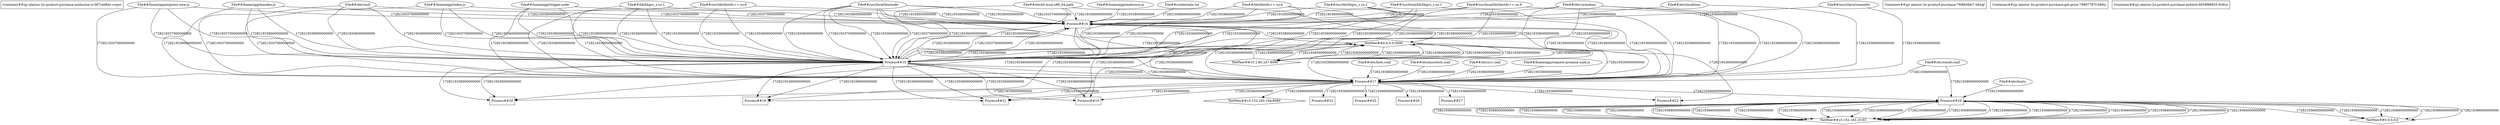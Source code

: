 digraph G {
"Container##zjy-alastor-2n-product-purchase-authorize-cc-8f7c4d84c-crqwr" [shape="box"];
"File##/dev/null" [shape="ellipse"];
"File##/dev/urandom" [shape="ellipse"];
"File##/etc/ld-musl-x86_64.path" [shape="ellipse"];
"File##/etc/localtime" [shape="ellipse"];
"File##/home/app/express-new.js" [shape="ellipse"];
"File##/home/app/handler.js" [shape="ellipse"];
"File##/home/app/index.js" [shape="ellipse"];
"File##/home/app/malicious.js" [shape="ellipse"];
"File##/home/app/trigger.node" [shape="ellipse"];
"File##/lib/libgcc_s.so.1" [shape="ellipse"];
"File##/lib/libstdc++.so.6" [shape="ellipse"];
"File##/usr/lib/libgcc_s.so.1" [shape="ellipse"];
"File##/usr/lib/libstdc++.so.6" [shape="ellipse"];
"File##/usr/local/bin/node" [shape="ellipse"];
"File##/usr/local/lib/libgcc_s.so.1" [shape="ellipse"];
"File##/usr/local/lib/libstdc++.so.6" [shape="ellipse"];
"File##/usr/share/zoneinfo/" [shape="ellipse"];
"File##credentials.txt" [shape="ellipse"];
"NetPeer##0.0.0.0:3000" [shape="diamond"];
"NetPeer##10.1.80.247:8080" [shape="diamond"];
"Process##16" [shape="box"];
"Process##17" [shape="box"];
"Process##18" [shape="box"];
"Process##19" [shape="box"];
"Process##20" [shape="box"];
"Process##21" [shape="box"];
"Process##22" [shape="box"];
"File##/etc/ld-musl-x86_64.path" -> "Process##16" [label="1728219336000000000"];
"File##/lib/libstdc++.so.6" -> "Process##16" [label="1728219336000000000"];
"File##/usr/local/lib/libstdc++.so.6" -> "Process##16" [label="1728219336000000000"];
"File##/usr/lib/libstdc++.so.6" -> "Process##16" [label="1728219336000000000"];
"File##/lib/libgcc_s.so.1" -> "Process##16" [label="1728219336000000000"];
"File##/usr/local/lib/libgcc_s.so.1" -> "Process##16" [label="1728219336000000000"];
"File##/usr/lib/libgcc_s.so.1" -> "Process##16" [label="1728219336000000000"];
"Process##16" -> "Process##17" [label="1728219336000000000"];
"Process##16" -> "Process##18" [label="1728219336000000000"];
"Process##16" -> "Process##19" [label="1728219336000000000"];
"Process##16" -> "Process##20" [label="1728219336000000000"];
"Process##16" -> "Process##21" [label="1728219336000000000"];
"File##/usr/local/bin/node" -> "Process##16" [label="1728219336000000000"];
"File##/usr/local/bin/node" -> "Process##16" [label="1728219337000000000"];
"File##/dev/urandom" -> "Process##16" [label="1728219336000000000"];
"Process##16" -> "Process##22" [label="1728219336000000000"];
"File##/dev/null" -> "Process##16" [label="1728219337000000000"];
"File##/home/app/index.js" -> "Process##16" [label="1728219337000000000"];
"File##/home/app/express-new.js" -> "Process##16" [label="1728219337000000000"];
"File##/home/app/trigger.node" -> "Process##16" [label="1728219338000000000"];
"File##/home/app/handler.js" -> "Process##16" [label="1728219338000000000"];
"File##/home/app/malicious.js" -> "Process##16" [label="1728219338000000000"];
"Process##16" -> "NetPeer##0.0.0.0:3000" [label="1728219338000000000"];
"NetPeer##0.0.0.0:3000" -> "Process##16" [label="1728219338000000000"];
"NetPeer##0.0.0.0:3000" -> "NetPeer##10.1.80.247:8080" [label="1728219366000000000"];
"NetPeer##0.0.0.0:3000" -> "NetPeer##10.1.80.247:8080" [label="1728219366000000000"];
"NetPeer##10.1.80.247:8080" -> "NetPeer##0.0.0.0:3000" [label="1728219366000000000"];
"NetPeer##10.1.80.247:8080" -> "NetPeer##0.0.0.0:3000" [label="1728219366000000000"];
"File##credentials.txt" -> "Process##16" [label="1728219366000000000"];
"File##/etc/localtime" -> "Process##16" [label="1728219366000000000"];
"File##/usr/share/zoneinfo/" -> "Process##16" [label="1728219366000000000"];
"Container##zjy-alastor-2n-product-purchase-76f665fdc7-d4xqf" [shape="box"];
"File##/dev/null" [shape="ellipse"];
"File##/dev/urandom" [shape="ellipse"];
"File##/etc/host.conf" [shape="ellipse"];
"File##/etc/hosts" [shape="ellipse"];
"File##/etc/ld-musl-x86_64.path" [shape="ellipse"];
"File##/etc/localtime" [shape="ellipse"];
"File##/etc/nsswitch.conf" [shape="ellipse"];
"File##/etc/resolv.conf" [shape="ellipse"];
"File##/etc/svc.conf" [shape="ellipse"];
"File##/home/app/express-new.js" [shape="ellipse"];
"File##/home/app/handler.js" [shape="ellipse"];
"File##/home/app/index.js" [shape="ellipse"];
"File##/home/app/request-promise-uuid.js" [shape="ellipse"];
"File##/home/app/trigger.node" [shape="ellipse"];
"File##/lib/libgcc_s.so.1" [shape="ellipse"];
"File##/lib/libstdc++.so.6" [shape="ellipse"];
"File##/usr/lib/libgcc_s.so.1" [shape="ellipse"];
"File##/usr/lib/libstdc++.so.6" [shape="ellipse"];
"File##/usr/local/bin/node" [shape="ellipse"];
"File##/usr/local/lib/libgcc_s.so.1" [shape="ellipse"];
"File##/usr/local/lib/libstdc++.so.6" [shape="ellipse"];
"File##/usr/share/zoneinfo/" [shape="ellipse"];
"NetPeer##0.0.0.0:0" [shape="diamond"];
"NetPeer##0.0.0.0:3000" [shape="diamond"];
"NetPeer##10.1.80.247:8080" [shape="diamond"];
"NetPeer##10.152.183.10:53" [shape="diamond"];
"NetPeer##10.152.183.194:8080" [shape="diamond"];
"Process##17" [shape="box"];
"Process##18" [shape="box"];
"Process##19" [shape="box"];
"Process##20" [shape="box"];
"Process##21" [shape="box"];
"Process##22" [shape="box"];
"Process##23" [shape="box"];
"Process##25" [shape="box"];
"Process##26" [shape="box"];
"Process##27" [shape="box"];
"Process##28" [shape="box"];
"File##/etc/ld-musl-x86_64.path" -> "Process##17" [label="1728219336000000000"];
"File##/lib/libstdc++.so.6" -> "Process##17" [label="1728219336000000000"];
"File##/usr/local/lib/libstdc++.so.6" -> "Process##17" [label="1728219336000000000"];
"File##/usr/lib/libstdc++.so.6" -> "Process##17" [label="1728219336000000000"];
"File##/lib/libgcc_s.so.1" -> "Process##17" [label="1728219336000000000"];
"File##/usr/local/lib/libgcc_s.so.1" -> "Process##17" [label="1728219336000000000"];
"File##/usr/lib/libgcc_s.so.1" -> "Process##17" [label="1728219336000000000"];
"Process##17" -> "Process##18" [label="1728219336000000000"];
"Process##17" -> "Process##19" [label="1728219336000000000"];
"Process##17" -> "Process##20" [label="1728219336000000000"];
"Process##17" -> "Process##21" [label="1728219336000000000"];
"Process##17" -> "Process##22" [label="1728219336000000000"];
"File##/usr/local/bin/node" -> "Process##17" [label="1728219336000000000"];
"File##/usr/local/bin/node" -> "Process##17" [label="1728219337000000000"];
"File##/dev/urandom" -> "Process##17" [label="1728219336000000000"];
"File##/dev/urandom" -> "Process##17" [label="1728219366000000000"];
"Process##17" -> "Process##23" [label="1728219336000000000"];
"File##/dev/null" -> "Process##17" [label="1728219337000000000"];
"File##/home/app/index.js" -> "Process##17" [label="1728219337000000000"];
"File##/home/app/express-new.js" -> "Process##17" [label="1728219337000000000"];
"File##/home/app/trigger.node" -> "Process##17" [label="1728219338000000000"];
"File##/home/app/handler.js" -> "Process##17" [label="1728219338000000000"];
"File##/home/app/request-promise-uuid.js" -> "Process##17" [label="1728219338000000000"];
"Process##17" -> "NetPeer##0.0.0.0:3000" [label="1728219339000000000"];
"NetPeer##0.0.0.0:3000" -> "Process##17" [label="1728219339000000000"];
"NetPeer##0.0.0.0:3000" -> "NetPeer##10.1.80.247:8080" [label="1728219365000000000"];
"NetPeer##0.0.0.0:3000" -> "NetPeer##10.1.80.247:8080" [label="1728219365000000000"];
"NetPeer##10.1.80.247:8080" -> "NetPeer##0.0.0.0:3000" [label="1728219365000000000"];
"NetPeer##10.1.80.247:8080" -> "NetPeer##0.0.0.0:3000" [label="1728219365000000000"];
"File##/etc/resolv.conf" -> "Process##17" [label="1728219366000000000"];
"File##/etc/nsswitch.conf" -> "Process##17" [label="1728219366000000000"];
"File##/etc/host.conf" -> "Process##17" [label="1728219366000000000"];
"File##/etc/svc.conf" -> "Process##17" [label="1728219366000000000"];
"Process##17" -> "Process##25" [label="1728219366000000000"];
"Process##17" -> "Process##26" [label="1728219366000000000"];
"Process##17" -> "Process##27" [label="1728219366000000000"];
"Process##17" -> "Process##28" [label="1728219366000000000"];
"Process##17" -> "NetPeer##10.152.183.194:8080" [label="1728219366000000000"];
"File##/etc/localtime" -> "Process##17" [label="1728219366000000000"];
"File##/usr/share/zoneinfo/" -> "Process##17" [label="1728219366000000000"];
"File##/etc/hosts" -> "Process##28" [label="1728219366000000000"];
"File##/etc/resolv.conf" -> "Process##28" [label="1728219366000000000"];
"Process##28" -> "NetPeer##0.0.0.0:0" [label="1728219366000000000"];
"Process##28" -> "NetPeer##0.0.0.0:0" [label="1728219366000000000"];
"Process##28" -> "NetPeer##0.0.0.0:0" [label="1728219366000000000"];
"Process##28" -> "NetPeer##0.0.0.0:0" [label="1728219366000000000"];
"Process##28" -> "NetPeer##0.0.0.0:0" [label="1728219366000000000"];
"Process##28" -> "NetPeer##10.152.183.10:53" [label="1728219366000000000"];
"Process##28" -> "NetPeer##10.152.183.10:53" [label="1728219366000000000"];
"Process##28" -> "NetPeer##10.152.183.10:53" [label="1728219366000000000"];
"Process##28" -> "NetPeer##10.152.183.10:53" [label="1728219366000000000"];
"Process##28" -> "NetPeer##10.152.183.10:53" [label="1728219366000000000"];
"Process##28" -> "NetPeer##10.152.183.10:53" [label="1728219366000000000"];
"Process##28" -> "NetPeer##10.152.183.10:53" [label="1728219366000000000"];
"Process##28" -> "NetPeer##10.152.183.10:53" [label="1728219366000000000"];
"Process##28" -> "NetPeer##10.152.183.10:53" [label="1728219366000000000"];
"Process##28" -> "NetPeer##10.152.183.10:53" [label="1728219366000000000"];
"NetPeer##10.152.183.10:53" -> "Process##28" [label="1728219366000000000"];
"NetPeer##10.152.183.10:53" -> "Process##28" [label="1728219366000000000"];
"NetPeer##10.152.183.10:53" -> "Process##28" [label="1728219366000000000"];
"NetPeer##10.152.183.10:53" -> "Process##28" [label="1728219366000000000"];
"NetPeer##10.152.183.10:53" -> "Process##28" [label="1728219366000000000"];
"NetPeer##10.152.183.10:53" -> "Process##28" [label="1728219366000000000"];
"NetPeer##10.152.183.10:53" -> "Process##28" [label="1728219366000000000"];
"NetPeer##10.152.183.10:53" -> "Process##28" [label="1728219366000000000"];
"NetPeer##10.152.183.10:53" -> "Process##28" [label="1728219366000000000"];
"NetPeer##10.152.183.10:53" -> "Process##28" [label="1728219366000000000"];
"Container##zjy-alastor-2n-product-purchase-get-price-78897797f-289vj" [shape="box"];
"File##/dev/null" [shape="ellipse"];
"File##/dev/urandom" [shape="ellipse"];
"File##/etc/ld-musl-x86_64.path" [shape="ellipse"];
"File##/home/app/express-new.js" [shape="ellipse"];
"File##/home/app/handler.js" [shape="ellipse"];
"File##/home/app/index.js" [shape="ellipse"];
"File##/home/app/trigger.node" [shape="ellipse"];
"File##/lib/libgcc_s.so.1" [shape="ellipse"];
"File##/lib/libstdc++.so.6" [shape="ellipse"];
"File##/usr/lib/libgcc_s.so.1" [shape="ellipse"];
"File##/usr/lib/libstdc++.so.6" [shape="ellipse"];
"File##/usr/local/bin/node" [shape="ellipse"];
"File##/usr/local/lib/libgcc_s.so.1" [shape="ellipse"];
"File##/usr/local/lib/libstdc++.so.6" [shape="ellipse"];
"NetPeer##0.0.0.0:3000" [shape="diamond"];
"Process##15" [shape="box"];
"Process##16" [shape="box"];
"Process##17" [shape="box"];
"Process##18" [shape="box"];
"Process##19" [shape="box"];
"Process##20" [shape="box"];
"Process##21" [shape="box"];
"File##/etc/ld-musl-x86_64.path" -> "Process##15" [label="1728219336000000000"];
"File##/lib/libstdc++.so.6" -> "Process##15" [label="1728219336000000000"];
"File##/usr/local/lib/libstdc++.so.6" -> "Process##15" [label="1728219336000000000"];
"File##/usr/lib/libstdc++.so.6" -> "Process##15" [label="1728219336000000000"];
"File##/lib/libgcc_s.so.1" -> "Process##15" [label="1728219336000000000"];
"File##/usr/local/lib/libgcc_s.so.1" -> "Process##15" [label="1728219336000000000"];
"File##/usr/lib/libgcc_s.so.1" -> "Process##15" [label="1728219336000000000"];
"Process##15" -> "Process##16" [label="1728219336000000000"];
"Process##15" -> "Process##17" [label="1728219336000000000"];
"Process##15" -> "Process##18" [label="1728219336000000000"];
"Process##15" -> "Process##19" [label="1728219336000000000"];
"Process##15" -> "Process##20" [label="1728219336000000000"];
"File##/usr/local/bin/node" -> "Process##15" [label="1728219336000000000"];
"File##/usr/local/bin/node" -> "Process##15" [label="1728219337000000000"];
"File##/dev/urandom" -> "Process##15" [label="1728219336000000000"];
"Process##15" -> "Process##21" [label="1728219336000000000"];
"File##/dev/null" -> "Process##15" [label="1728219336000000000"];
"File##/home/app/index.js" -> "Process##15" [label="1728219336000000000"];
"File##/home/app/express-new.js" -> "Process##15" [label="1728219337000000000"];
"File##/home/app/trigger.node" -> "Process##15" [label="1728219338000000000"];
"File##/home/app/handler.js" -> "Process##15" [label="1728219338000000000"];
"Process##15" -> "NetPeer##0.0.0.0:3000" [label="1728219338000000000"];
"NetPeer##0.0.0.0:3000" -> "Process##15" [label="1728219338000000000"];
"Container##zjy-alastor-2n-product-purchase-publish-6859f98855-9z9vx" [shape="box"];
"File##/dev/null" [shape="ellipse"];
"File##/dev/urandom" [shape="ellipse"];
"File##/etc/ld-musl-x86_64.path" [shape="ellipse"];
"File##/home/app/express-new.js" [shape="ellipse"];
"File##/home/app/handler.js" [shape="ellipse"];
"File##/home/app/index.js" [shape="ellipse"];
"File##/home/app/trigger.node" [shape="ellipse"];
"File##/lib/libgcc_s.so.1" [shape="ellipse"];
"File##/lib/libstdc++.so.6" [shape="ellipse"];
"File##/usr/lib/libgcc_s.so.1" [shape="ellipse"];
"File##/usr/lib/libstdc++.so.6" [shape="ellipse"];
"File##/usr/local/bin/node" [shape="ellipse"];
"File##/usr/local/lib/libgcc_s.so.1" [shape="ellipse"];
"File##/usr/local/lib/libstdc++.so.6" [shape="ellipse"];
"NetPeer##0.0.0.0:3000" [shape="diamond"];
"Process##15" [shape="box"];
"Process##16" [shape="box"];
"Process##17" [shape="box"];
"Process##18" [shape="box"];
"Process##19" [shape="box"];
"Process##20" [shape="box"];
"Process##21" [shape="box"];
"File##/etc/ld-musl-x86_64.path" -> "Process##15" [label="1728219336000000000"];
"File##/lib/libstdc++.so.6" -> "Process##15" [label="1728219336000000000"];
"File##/usr/local/lib/libstdc++.so.6" -> "Process##15" [label="1728219336000000000"];
"File##/usr/lib/libstdc++.so.6" -> "Process##15" [label="1728219336000000000"];
"File##/lib/libgcc_s.so.1" -> "Process##15" [label="1728219336000000000"];
"File##/usr/local/lib/libgcc_s.so.1" -> "Process##15" [label="1728219336000000000"];
"File##/usr/lib/libgcc_s.so.1" -> "Process##15" [label="1728219336000000000"];
"Process##15" -> "Process##16" [label="1728219336000000000"];
"Process##15" -> "Process##17" [label="1728219336000000000"];
"Process##15" -> "Process##18" [label="1728219336000000000"];
"Process##15" -> "Process##19" [label="1728219336000000000"];
"Process##15" -> "Process##20" [label="1728219336000000000"];
"File##/usr/local/bin/node" -> "Process##15" [label="1728219336000000000"];
"File##/usr/local/bin/node" -> "Process##15" [label="1728219337000000000"];
"File##/dev/urandom" -> "Process##15" [label="1728219336000000000"];
"Process##15" -> "Process##21" [label="1728219336000000000"];
"File##/dev/null" -> "Process##15" [label="1728219336000000000"];
"File##/home/app/index.js" -> "Process##15" [label="1728219337000000000"];
"File##/home/app/express-new.js" -> "Process##15" [label="1728219337000000000"];
"File##/home/app/trigger.node" -> "Process##15" [label="1728219338000000000"];
"File##/home/app/handler.js" -> "Process##15" [label="1728219338000000000"];
"Process##15" -> "NetPeer##0.0.0.0:3000" [label="1728219338000000000"];
"NetPeer##0.0.0.0:3000" -> "Process##15" [label="1728219338000000000"];
}
